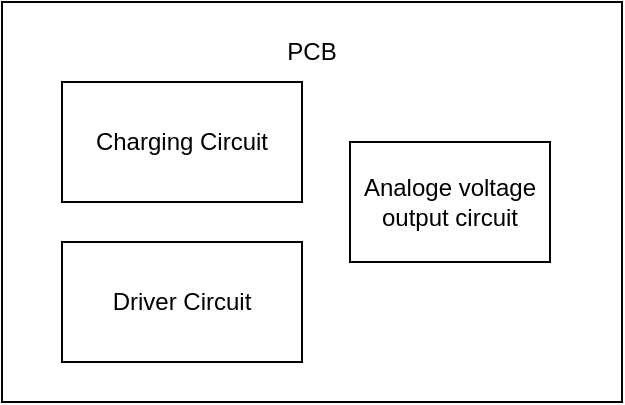 <mxfile version="24.2.3" type="github">
  <diagram name="Page-1" id="sEi6zrj-x4Gcng2DzlMM">
    <mxGraphModel dx="614" dy="265" grid="0" gridSize="10" guides="1" tooltips="1" connect="1" arrows="1" fold="1" page="1" pageScale="1" pageWidth="827" pageHeight="1169" math="0" shadow="0">
      <root>
        <mxCell id="0" />
        <mxCell id="1" parent="0" />
        <mxCell id="D8IytL0E8ol-18z53MpY-1" value="" style="rounded=0;whiteSpace=wrap;html=1;" vertex="1" parent="1">
          <mxGeometry x="140" y="160" width="310" height="200" as="geometry" />
        </mxCell>
        <mxCell id="D8IytL0E8ol-18z53MpY-2" value="PCB" style="text;html=1;align=center;verticalAlign=middle;whiteSpace=wrap;rounded=0;" vertex="1" parent="1">
          <mxGeometry x="265" y="170" width="60" height="30" as="geometry" />
        </mxCell>
        <mxCell id="D8IytL0E8ol-18z53MpY-3" value="Charging Circuit" style="rounded=0;whiteSpace=wrap;html=1;" vertex="1" parent="1">
          <mxGeometry x="170" y="200" width="120" height="60" as="geometry" />
        </mxCell>
        <mxCell id="D8IytL0E8ol-18z53MpY-4" value="Driver Circuit" style="rounded=0;whiteSpace=wrap;html=1;" vertex="1" parent="1">
          <mxGeometry x="170" y="280" width="120" height="60" as="geometry" />
        </mxCell>
        <mxCell id="D8IytL0E8ol-18z53MpY-5" value="Analoge voltage output circuit" style="rounded=0;whiteSpace=wrap;html=1;" vertex="1" parent="1">
          <mxGeometry x="314" y="230" width="100" height="60" as="geometry" />
        </mxCell>
      </root>
    </mxGraphModel>
  </diagram>
</mxfile>

